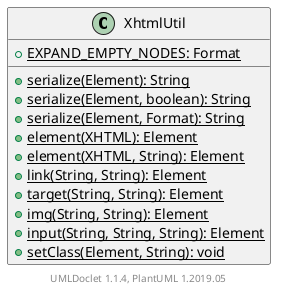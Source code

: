 @startuml

    class XhtmlUtil [[XhtmlUtil.html]] {
        {static} +EXPAND_EMPTY_NODES: Format
        {static} +serialize(Element): String
        {static} +serialize(Element, boolean): String
        {static} +serialize(Element, Format): String
        {static} +element(XHTML): Element
        {static} +element(XHTML, String): Element
        {static} +link(String, String): Element
        {static} +target(String, String): Element
        {static} +img(String, String): Element
        {static} +input(String, String, String): Element
        {static} +setClass(Element, String): void
    }


    center footer UMLDoclet 1.1.4, PlantUML 1.2019.05
@enduml
